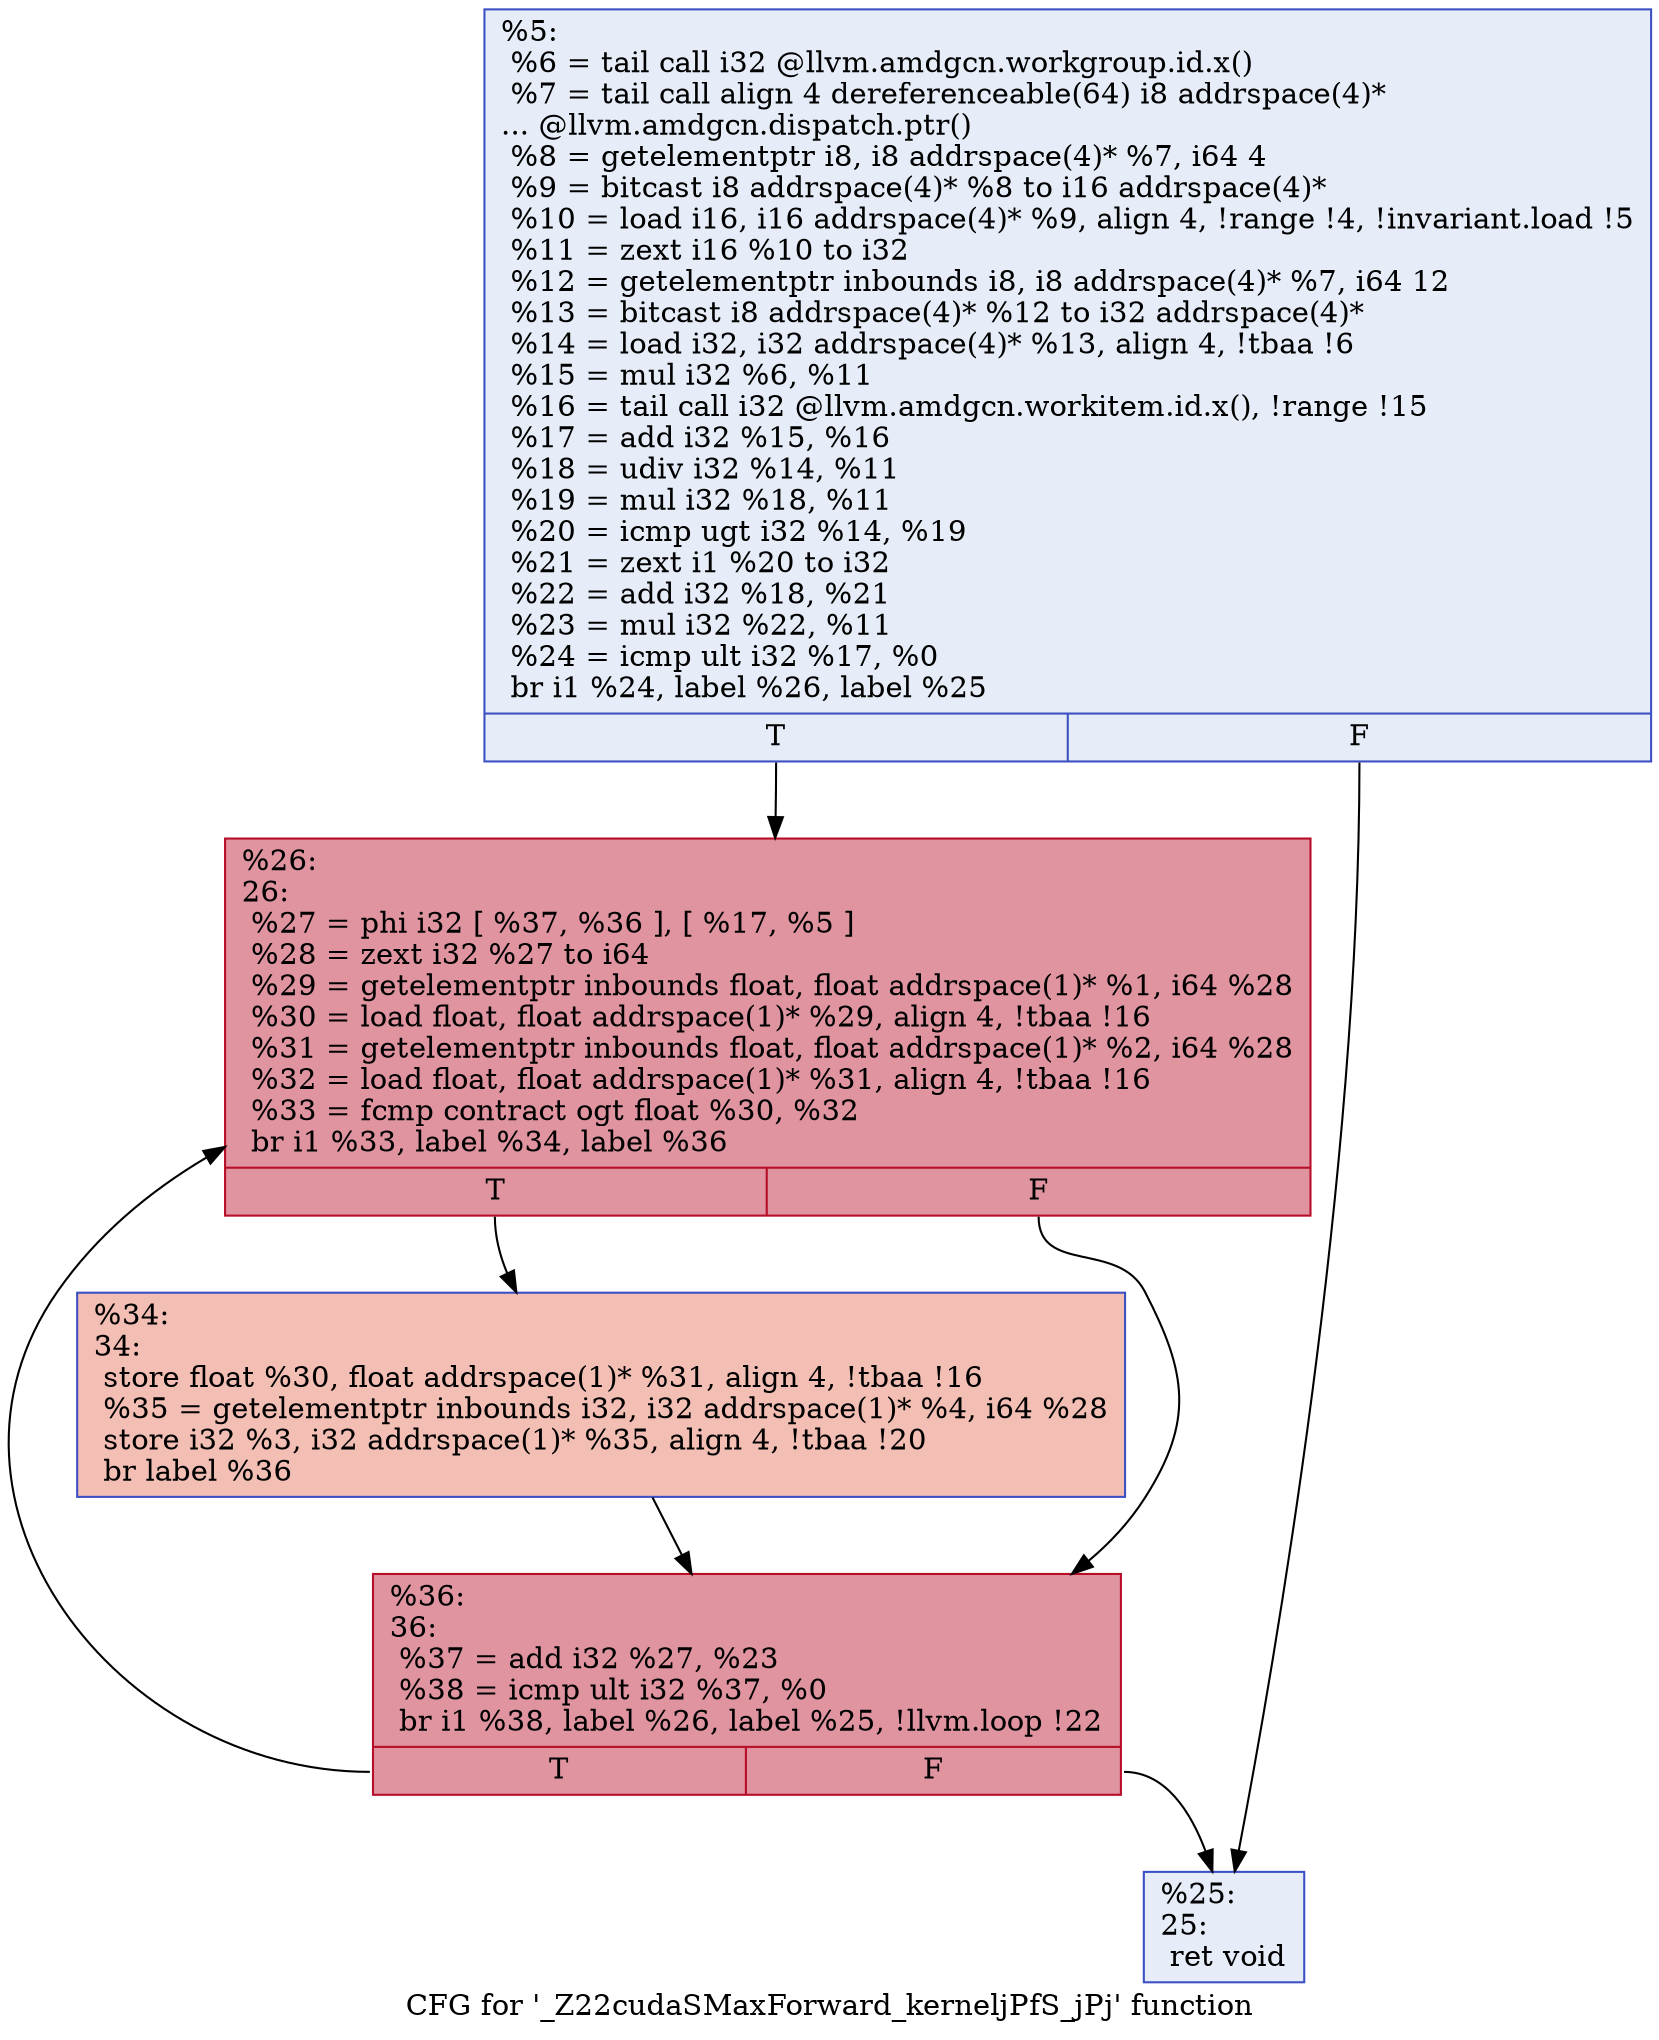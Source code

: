 digraph "CFG for '_Z22cudaSMaxForward_kerneljPfS_jPj' function" {
	label="CFG for '_Z22cudaSMaxForward_kerneljPfS_jPj' function";

	Node0x5a28680 [shape=record,color="#3d50c3ff", style=filled, fillcolor="#c7d7f070",label="{%5:\l  %6 = tail call i32 @llvm.amdgcn.workgroup.id.x()\l  %7 = tail call align 4 dereferenceable(64) i8 addrspace(4)*\l... @llvm.amdgcn.dispatch.ptr()\l  %8 = getelementptr i8, i8 addrspace(4)* %7, i64 4\l  %9 = bitcast i8 addrspace(4)* %8 to i16 addrspace(4)*\l  %10 = load i16, i16 addrspace(4)* %9, align 4, !range !4, !invariant.load !5\l  %11 = zext i16 %10 to i32\l  %12 = getelementptr inbounds i8, i8 addrspace(4)* %7, i64 12\l  %13 = bitcast i8 addrspace(4)* %12 to i32 addrspace(4)*\l  %14 = load i32, i32 addrspace(4)* %13, align 4, !tbaa !6\l  %15 = mul i32 %6, %11\l  %16 = tail call i32 @llvm.amdgcn.workitem.id.x(), !range !15\l  %17 = add i32 %15, %16\l  %18 = udiv i32 %14, %11\l  %19 = mul i32 %18, %11\l  %20 = icmp ugt i32 %14, %19\l  %21 = zext i1 %20 to i32\l  %22 = add i32 %18, %21\l  %23 = mul i32 %22, %11\l  %24 = icmp ult i32 %17, %0\l  br i1 %24, label %26, label %25\l|{<s0>T|<s1>F}}"];
	Node0x5a28680:s0 -> Node0x5a2ac30;
	Node0x5a28680:s1 -> Node0x5a2acc0;
	Node0x5a2acc0 [shape=record,color="#3d50c3ff", style=filled, fillcolor="#c7d7f070",label="{%25:\l25:                                               \l  ret void\l}"];
	Node0x5a2ac30 [shape=record,color="#b70d28ff", style=filled, fillcolor="#b70d2870",label="{%26:\l26:                                               \l  %27 = phi i32 [ %37, %36 ], [ %17, %5 ]\l  %28 = zext i32 %27 to i64\l  %29 = getelementptr inbounds float, float addrspace(1)* %1, i64 %28\l  %30 = load float, float addrspace(1)* %29, align 4, !tbaa !16\l  %31 = getelementptr inbounds float, float addrspace(1)* %2, i64 %28\l  %32 = load float, float addrspace(1)* %31, align 4, !tbaa !16\l  %33 = fcmp contract ogt float %30, %32\l  br i1 %33, label %34, label %36\l|{<s0>T|<s1>F}}"];
	Node0x5a2ac30:s0 -> Node0x5a2a7e0;
	Node0x5a2ac30:s1 -> Node0x5a2ae50;
	Node0x5a2a7e0 [shape=record,color="#3d50c3ff", style=filled, fillcolor="#e36c5570",label="{%34:\l34:                                               \l  store float %30, float addrspace(1)* %31, align 4, !tbaa !16\l  %35 = getelementptr inbounds i32, i32 addrspace(1)* %4, i64 %28\l  store i32 %3, i32 addrspace(1)* %35, align 4, !tbaa !20\l  br label %36\l}"];
	Node0x5a2a7e0 -> Node0x5a2ae50;
	Node0x5a2ae50 [shape=record,color="#b70d28ff", style=filled, fillcolor="#b70d2870",label="{%36:\l36:                                               \l  %37 = add i32 %27, %23\l  %38 = icmp ult i32 %37, %0\l  br i1 %38, label %26, label %25, !llvm.loop !22\l|{<s0>T|<s1>F}}"];
	Node0x5a2ae50:s0 -> Node0x5a2ac30;
	Node0x5a2ae50:s1 -> Node0x5a2acc0;
}
